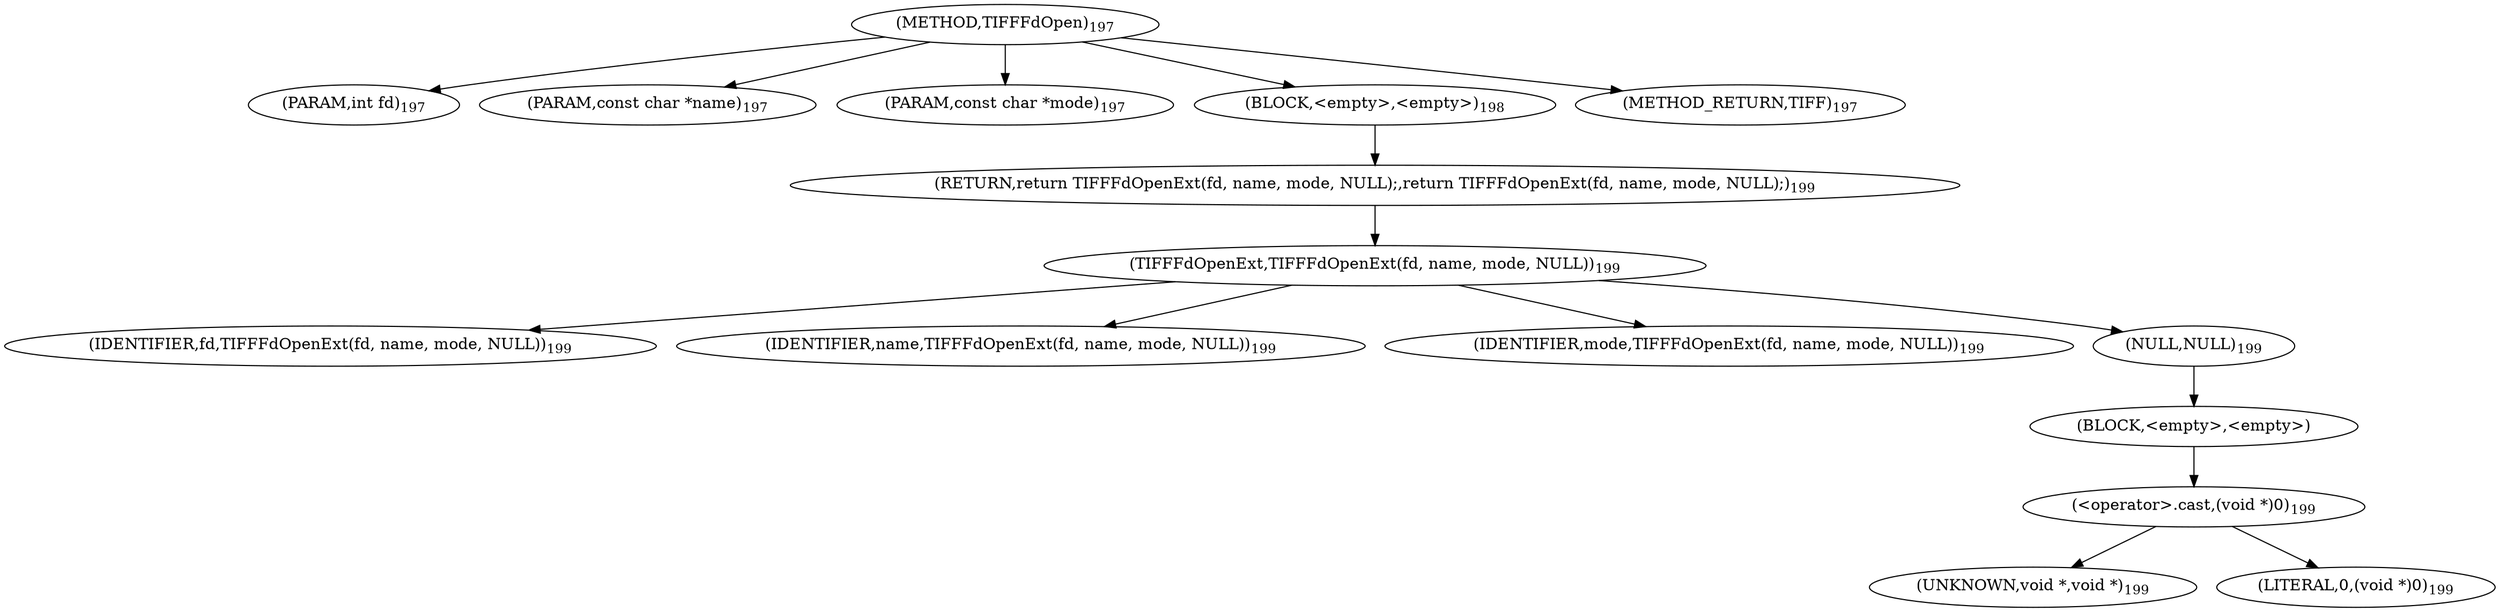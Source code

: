 digraph "TIFFFdOpen" {  
"33908" [label = <(METHOD,TIFFFdOpen)<SUB>197</SUB>> ]
"33909" [label = <(PARAM,int fd)<SUB>197</SUB>> ]
"33910" [label = <(PARAM,const char *name)<SUB>197</SUB>> ]
"33911" [label = <(PARAM,const char *mode)<SUB>197</SUB>> ]
"33912" [label = <(BLOCK,&lt;empty&gt;,&lt;empty&gt;)<SUB>198</SUB>> ]
"33913" [label = <(RETURN,return TIFFFdOpenExt(fd, name, mode, NULL);,return TIFFFdOpenExt(fd, name, mode, NULL);)<SUB>199</SUB>> ]
"33914" [label = <(TIFFFdOpenExt,TIFFFdOpenExt(fd, name, mode, NULL))<SUB>199</SUB>> ]
"33915" [label = <(IDENTIFIER,fd,TIFFFdOpenExt(fd, name, mode, NULL))<SUB>199</SUB>> ]
"33916" [label = <(IDENTIFIER,name,TIFFFdOpenExt(fd, name, mode, NULL))<SUB>199</SUB>> ]
"33917" [label = <(IDENTIFIER,mode,TIFFFdOpenExt(fd, name, mode, NULL))<SUB>199</SUB>> ]
"33918" [label = <(NULL,NULL)<SUB>199</SUB>> ]
"33919" [label = <(BLOCK,&lt;empty&gt;,&lt;empty&gt;)> ]
"33920" [label = <(&lt;operator&gt;.cast,(void *)0)<SUB>199</SUB>> ]
"33921" [label = <(UNKNOWN,void *,void *)<SUB>199</SUB>> ]
"33922" [label = <(LITERAL,0,(void *)0)<SUB>199</SUB>> ]
"33923" [label = <(METHOD_RETURN,TIFF)<SUB>197</SUB>> ]
  "33908" -> "33909" 
  "33908" -> "33910" 
  "33908" -> "33911" 
  "33908" -> "33912" 
  "33908" -> "33923" 
  "33912" -> "33913" 
  "33913" -> "33914" 
  "33914" -> "33915" 
  "33914" -> "33916" 
  "33914" -> "33917" 
  "33914" -> "33918" 
  "33918" -> "33919" 
  "33919" -> "33920" 
  "33920" -> "33921" 
  "33920" -> "33922" 
}
